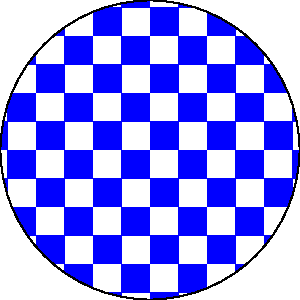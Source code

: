 size(0,150);
import patterns;

add("checker",checker(blue));

filldraw(unitcircle,pattern("checker"));

